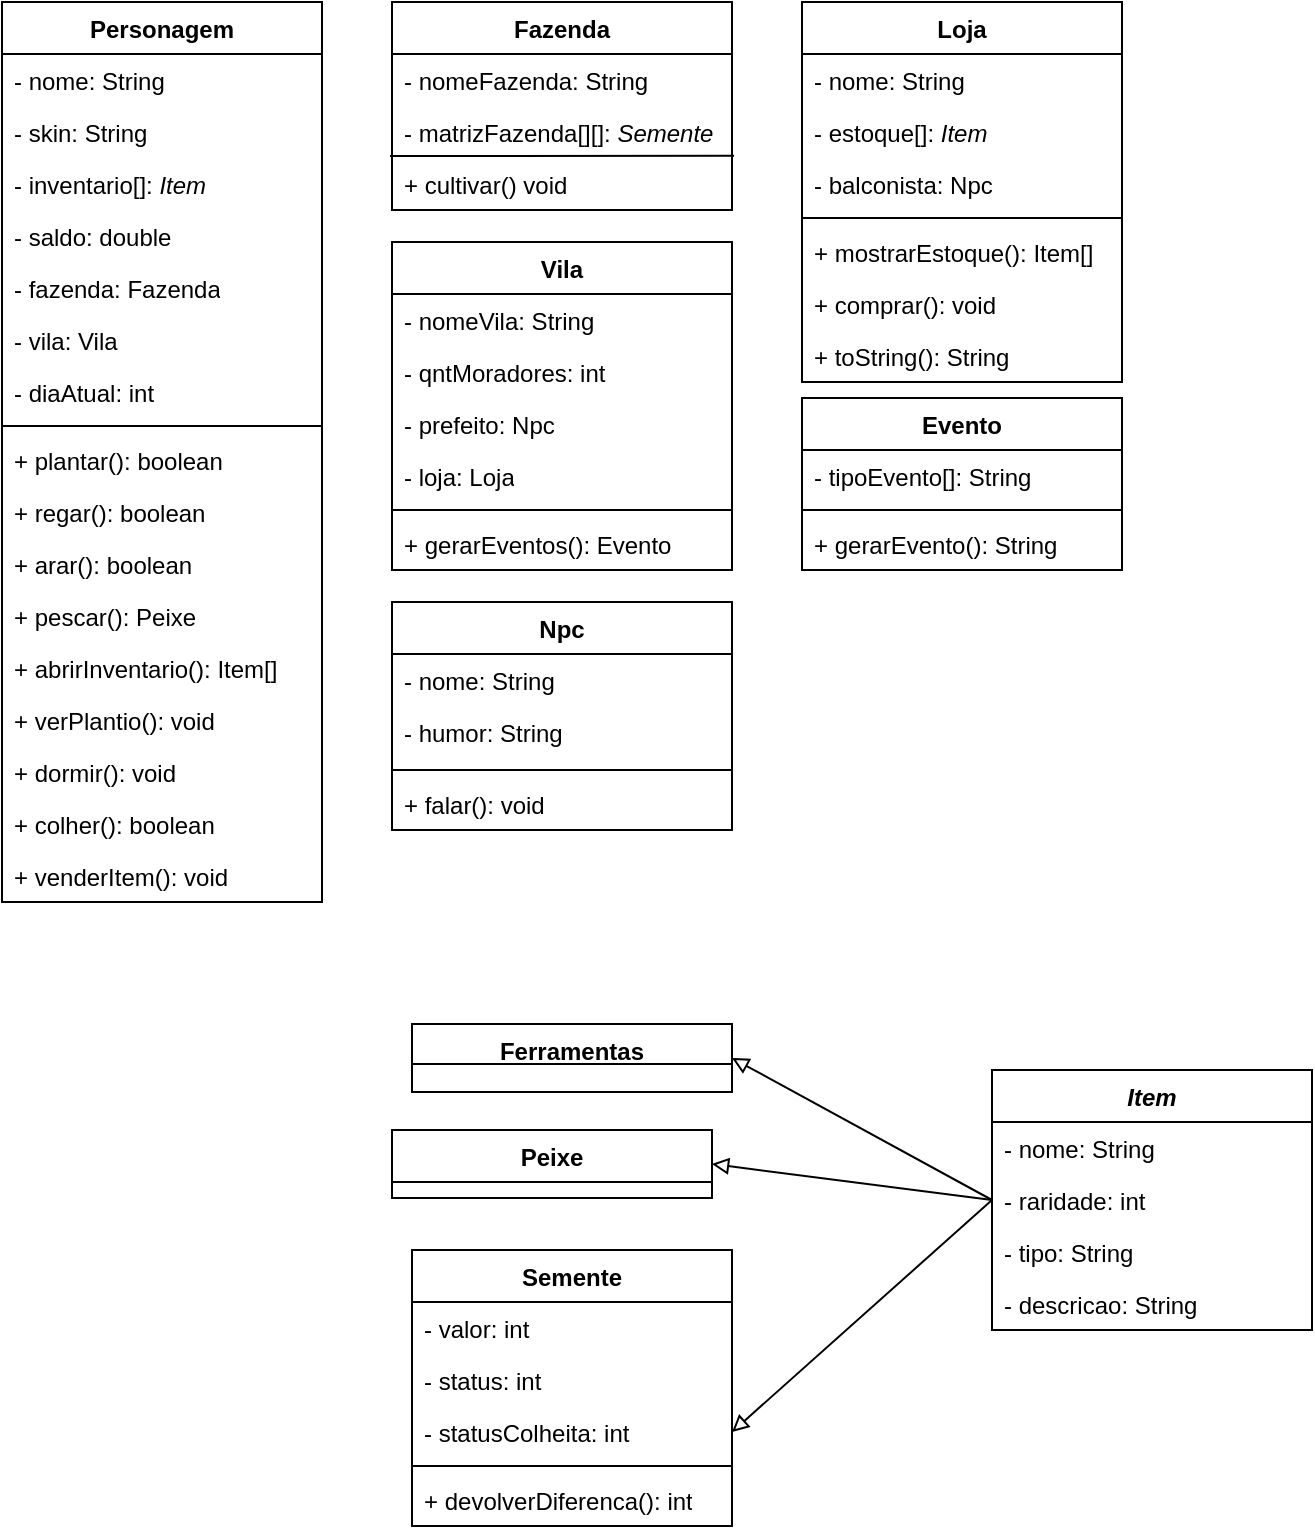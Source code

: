 <mxfile version="24.8.4">
  <diagram name="Página-1" id="TVG63AeGfpjfplxc7kXZ">
    <mxGraphModel grid="1" page="1" gridSize="10" guides="1" tooltips="1" connect="1" arrows="1" fold="1" pageScale="1" pageWidth="827" pageHeight="1169" math="0" shadow="0">
      <root>
        <mxCell id="0" />
        <mxCell id="1" parent="0" />
        <mxCell id="btS5WH9N6Obu1FE26mfH-5" value="Personagem" style="swimlane;fontStyle=1;align=center;verticalAlign=top;childLayout=stackLayout;horizontal=1;startSize=26;horizontalStack=0;resizeParent=1;resizeParentMax=0;resizeLast=0;collapsible=1;marginBottom=0;whiteSpace=wrap;html=1;" vertex="1" parent="1">
          <mxGeometry x="40" y="40" width="160" height="450" as="geometry" />
        </mxCell>
        <mxCell id="btS5WH9N6Obu1FE26mfH-6" value="- nome: String&lt;div&gt;&lt;br&gt;&lt;/div&gt;" style="text;strokeColor=none;fillColor=none;align=left;verticalAlign=top;spacingLeft=4;spacingRight=4;overflow=hidden;rotatable=0;points=[[0,0.5],[1,0.5]];portConstraint=eastwest;whiteSpace=wrap;html=1;" vertex="1" parent="btS5WH9N6Obu1FE26mfH-5">
          <mxGeometry y="26" width="160" height="26" as="geometry" />
        </mxCell>
        <mxCell id="btS5WH9N6Obu1FE26mfH-11" value="- skin: String&lt;div&gt;&lt;br&gt;&lt;/div&gt;" style="text;strokeColor=none;fillColor=none;align=left;verticalAlign=top;spacingLeft=4;spacingRight=4;overflow=hidden;rotatable=0;points=[[0,0.5],[1,0.5]];portConstraint=eastwest;whiteSpace=wrap;html=1;" vertex="1" parent="btS5WH9N6Obu1FE26mfH-5">
          <mxGeometry y="52" width="160" height="26" as="geometry" />
        </mxCell>
        <mxCell id="btS5WH9N6Obu1FE26mfH-21" value="- inventario[]: &lt;i&gt;Item&lt;/i&gt;&lt;div&gt;&lt;br&gt;&lt;/div&gt;" style="text;strokeColor=none;fillColor=none;align=left;verticalAlign=top;spacingLeft=4;spacingRight=4;overflow=hidden;rotatable=0;points=[[0,0.5],[1,0.5]];portConstraint=eastwest;whiteSpace=wrap;html=1;" vertex="1" parent="btS5WH9N6Obu1FE26mfH-5">
          <mxGeometry y="78" width="160" height="26" as="geometry" />
        </mxCell>
        <mxCell id="btS5WH9N6Obu1FE26mfH-14" value="- saldo: double&lt;div&gt;&lt;br&gt;&lt;/div&gt;" style="text;strokeColor=none;fillColor=none;align=left;verticalAlign=top;spacingLeft=4;spacingRight=4;overflow=hidden;rotatable=0;points=[[0,0.5],[1,0.5]];portConstraint=eastwest;whiteSpace=wrap;html=1;" vertex="1" parent="btS5WH9N6Obu1FE26mfH-5">
          <mxGeometry y="104" width="160" height="26" as="geometry" />
        </mxCell>
        <mxCell id="btS5WH9N6Obu1FE26mfH-15" value="- fazenda: Fazenda&lt;div&gt;&lt;br&gt;&lt;/div&gt;" style="text;strokeColor=none;fillColor=none;align=left;verticalAlign=top;spacingLeft=4;spacingRight=4;overflow=hidden;rotatable=0;points=[[0,0.5],[1,0.5]];portConstraint=eastwest;whiteSpace=wrap;html=1;" vertex="1" parent="btS5WH9N6Obu1FE26mfH-5">
          <mxGeometry y="130" width="160" height="26" as="geometry" />
        </mxCell>
        <mxCell id="btS5WH9N6Obu1FE26mfH-17" value="- vila: Vila&lt;div&gt;&lt;br&gt;&lt;/div&gt;" style="text;strokeColor=none;fillColor=none;align=left;verticalAlign=top;spacingLeft=4;spacingRight=4;overflow=hidden;rotatable=0;points=[[0,0.5],[1,0.5]];portConstraint=eastwest;whiteSpace=wrap;html=1;" vertex="1" parent="btS5WH9N6Obu1FE26mfH-5">
          <mxGeometry y="156" width="160" height="26" as="geometry" />
        </mxCell>
        <mxCell id="btS5WH9N6Obu1FE26mfH-28" value="- diaAtual: int" style="text;strokeColor=none;fillColor=none;align=left;verticalAlign=top;spacingLeft=4;spacingRight=4;overflow=hidden;rotatable=0;points=[[0,0.5],[1,0.5]];portConstraint=eastwest;whiteSpace=wrap;html=1;" vertex="1" parent="btS5WH9N6Obu1FE26mfH-5">
          <mxGeometry y="182" width="160" height="26" as="geometry" />
        </mxCell>
        <mxCell id="btS5WH9N6Obu1FE26mfH-7" value="" style="line;strokeWidth=1;fillColor=none;align=left;verticalAlign=middle;spacingTop=-1;spacingLeft=3;spacingRight=3;rotatable=0;labelPosition=right;points=[];portConstraint=eastwest;strokeColor=inherit;" vertex="1" parent="btS5WH9N6Obu1FE26mfH-5">
          <mxGeometry y="208" width="160" height="8" as="geometry" />
        </mxCell>
        <mxCell id="btS5WH9N6Obu1FE26mfH-8" value="+ plantar(): boolean" style="text;strokeColor=none;fillColor=none;align=left;verticalAlign=top;spacingLeft=4;spacingRight=4;overflow=hidden;rotatable=0;points=[[0,0.5],[1,0.5]];portConstraint=eastwest;whiteSpace=wrap;html=1;" vertex="1" parent="btS5WH9N6Obu1FE26mfH-5">
          <mxGeometry y="216" width="160" height="26" as="geometry" />
        </mxCell>
        <mxCell id="btS5WH9N6Obu1FE26mfH-16" value="+ regar(): boolean" style="text;strokeColor=none;fillColor=none;align=left;verticalAlign=top;spacingLeft=4;spacingRight=4;overflow=hidden;rotatable=0;points=[[0,0.5],[1,0.5]];portConstraint=eastwest;whiteSpace=wrap;html=1;" vertex="1" parent="btS5WH9N6Obu1FE26mfH-5">
          <mxGeometry y="242" width="160" height="26" as="geometry" />
        </mxCell>
        <mxCell id="btS5WH9N6Obu1FE26mfH-19" value="+ arar(): boolean" style="text;strokeColor=none;fillColor=none;align=left;verticalAlign=top;spacingLeft=4;spacingRight=4;overflow=hidden;rotatable=0;points=[[0,0.5],[1,0.5]];portConstraint=eastwest;whiteSpace=wrap;html=1;" vertex="1" parent="btS5WH9N6Obu1FE26mfH-5">
          <mxGeometry y="268" width="160" height="26" as="geometry" />
        </mxCell>
        <mxCell id="btS5WH9N6Obu1FE26mfH-18" value="+ pescar(): Peixe" style="text;strokeColor=none;fillColor=none;align=left;verticalAlign=top;spacingLeft=4;spacingRight=4;overflow=hidden;rotatable=0;points=[[0,0.5],[1,0.5]];portConstraint=eastwest;whiteSpace=wrap;html=1;" vertex="1" parent="btS5WH9N6Obu1FE26mfH-5">
          <mxGeometry y="294" width="160" height="26" as="geometry" />
        </mxCell>
        <mxCell id="btS5WH9N6Obu1FE26mfH-43" value="+ abrirInventario(): Item[]" style="text;strokeColor=none;fillColor=none;align=left;verticalAlign=top;spacingLeft=4;spacingRight=4;overflow=hidden;rotatable=0;points=[[0,0.5],[1,0.5]];portConstraint=eastwest;whiteSpace=wrap;html=1;" vertex="1" parent="btS5WH9N6Obu1FE26mfH-5">
          <mxGeometry y="320" width="160" height="26" as="geometry" />
        </mxCell>
        <mxCell id="btS5WH9N6Obu1FE26mfH-83" value="+ verPlantio(): void" style="text;strokeColor=none;fillColor=none;align=left;verticalAlign=top;spacingLeft=4;spacingRight=4;overflow=hidden;rotatable=0;points=[[0,0.5],[1,0.5]];portConstraint=eastwest;whiteSpace=wrap;html=1;" vertex="1" parent="btS5WH9N6Obu1FE26mfH-5">
          <mxGeometry y="346" width="160" height="26" as="geometry" />
        </mxCell>
        <mxCell id="btS5WH9N6Obu1FE26mfH-98" value="+ dormir(): void" style="text;strokeColor=none;fillColor=none;align=left;verticalAlign=top;spacingLeft=4;spacingRight=4;overflow=hidden;rotatable=0;points=[[0,0.5],[1,0.5]];portConstraint=eastwest;whiteSpace=wrap;html=1;" vertex="1" parent="btS5WH9N6Obu1FE26mfH-5">
          <mxGeometry y="372" width="160" height="26" as="geometry" />
        </mxCell>
        <mxCell id="btS5WH9N6Obu1FE26mfH-99" value="+ colher(): boolean" style="text;strokeColor=none;fillColor=none;align=left;verticalAlign=top;spacingLeft=4;spacingRight=4;overflow=hidden;rotatable=0;points=[[0,0.5],[1,0.5]];portConstraint=eastwest;whiteSpace=wrap;html=1;" vertex="1" parent="btS5WH9N6Obu1FE26mfH-5">
          <mxGeometry y="398" width="160" height="26" as="geometry" />
        </mxCell>
        <mxCell id="btS5WH9N6Obu1FE26mfH-101" value="+ venderItem(): void" style="text;strokeColor=none;fillColor=none;align=left;verticalAlign=top;spacingLeft=4;spacingRight=4;overflow=hidden;rotatable=0;points=[[0,0.5],[1,0.5]];portConstraint=eastwest;whiteSpace=wrap;html=1;" vertex="1" parent="btS5WH9N6Obu1FE26mfH-5">
          <mxGeometry y="424" width="160" height="26" as="geometry" />
        </mxCell>
        <mxCell id="btS5WH9N6Obu1FE26mfH-22" value="Fazenda" style="swimlane;fontStyle=1;align=center;verticalAlign=top;childLayout=stackLayout;horizontal=1;startSize=26;horizontalStack=0;resizeParent=1;resizeParentMax=0;resizeLast=0;collapsible=1;marginBottom=0;whiteSpace=wrap;html=1;" vertex="1" parent="1">
          <mxGeometry x="235" y="40" width="170" height="104" as="geometry" />
        </mxCell>
        <mxCell id="btS5WH9N6Obu1FE26mfH-23" value="- nomeFazenda: String" style="text;strokeColor=none;fillColor=none;align=left;verticalAlign=top;spacingLeft=4;spacingRight=4;overflow=hidden;rotatable=0;points=[[0,0.5],[1,0.5]];portConstraint=eastwest;whiteSpace=wrap;html=1;" vertex="1" parent="btS5WH9N6Obu1FE26mfH-22">
          <mxGeometry y="26" width="170" height="26" as="geometry" />
        </mxCell>
        <mxCell id="btS5WH9N6Obu1FE26mfH-26" value="- matrizFazenda[][]: &lt;i&gt;Semente&lt;/i&gt;" style="text;strokeColor=none;fillColor=none;align=left;verticalAlign=top;spacingLeft=4;spacingRight=4;overflow=hidden;rotatable=0;points=[[0,0.5],[1,0.5]];portConstraint=eastwest;whiteSpace=wrap;html=1;" vertex="1" parent="btS5WH9N6Obu1FE26mfH-22">
          <mxGeometry y="52" width="170" height="26" as="geometry" />
        </mxCell>
        <mxCell id="btS5WH9N6Obu1FE26mfH-29" value="" style="endArrow=none;html=1;rounded=0;entryX=1.006;entryY=-0.044;entryDx=0;entryDy=0;entryPerimeter=0;" edge="1" parent="btS5WH9N6Obu1FE26mfH-22" target="btS5WH9N6Obu1FE26mfH-30">
          <mxGeometry width="50" height="50" relative="1" as="geometry">
            <mxPoint x="-1" y="77" as="sourcePoint" />
            <mxPoint x="170" y="77" as="targetPoint" />
          </mxGeometry>
        </mxCell>
        <mxCell id="btS5WH9N6Obu1FE26mfH-30" value="+ cultivar() void" style="text;strokeColor=none;fillColor=none;align=left;verticalAlign=top;spacingLeft=4;spacingRight=4;overflow=hidden;rotatable=0;points=[[0,0.5],[1,0.5]];portConstraint=eastwest;whiteSpace=wrap;html=1;" vertex="1" parent="btS5WH9N6Obu1FE26mfH-22">
          <mxGeometry y="78" width="170" height="26" as="geometry" />
        </mxCell>
        <mxCell id="btS5WH9N6Obu1FE26mfH-31" value="Vila" style="swimlane;fontStyle=1;align=center;verticalAlign=top;childLayout=stackLayout;horizontal=1;startSize=26;horizontalStack=0;resizeParent=1;resizeParentMax=0;resizeLast=0;collapsible=1;marginBottom=0;whiteSpace=wrap;html=1;" vertex="1" parent="1">
          <mxGeometry x="235" y="160" width="170" height="164" as="geometry" />
        </mxCell>
        <mxCell id="btS5WH9N6Obu1FE26mfH-32" value="- nomeVila: String" style="text;strokeColor=none;fillColor=none;align=left;verticalAlign=top;spacingLeft=4;spacingRight=4;overflow=hidden;rotatable=0;points=[[0,0.5],[1,0.5]];portConstraint=eastwest;whiteSpace=wrap;html=1;" vertex="1" parent="btS5WH9N6Obu1FE26mfH-31">
          <mxGeometry y="26" width="170" height="26" as="geometry" />
        </mxCell>
        <mxCell id="btS5WH9N6Obu1FE26mfH-35" value="- qntMoradores: int" style="text;strokeColor=none;fillColor=none;align=left;verticalAlign=top;spacingLeft=4;spacingRight=4;overflow=hidden;rotatable=0;points=[[0,0.5],[1,0.5]];portConstraint=eastwest;whiteSpace=wrap;html=1;" vertex="1" parent="btS5WH9N6Obu1FE26mfH-31">
          <mxGeometry y="52" width="170" height="26" as="geometry" />
        </mxCell>
        <mxCell id="btS5WH9N6Obu1FE26mfH-36" value="- prefeito: Npc" style="text;strokeColor=none;fillColor=none;align=left;verticalAlign=top;spacingLeft=4;spacingRight=4;overflow=hidden;rotatable=0;points=[[0,0.5],[1,0.5]];portConstraint=eastwest;whiteSpace=wrap;html=1;" vertex="1" parent="btS5WH9N6Obu1FE26mfH-31">
          <mxGeometry y="78" width="170" height="26" as="geometry" />
        </mxCell>
        <mxCell id="btS5WH9N6Obu1FE26mfH-37" value="- loja: Loja" style="text;strokeColor=none;fillColor=none;align=left;verticalAlign=top;spacingLeft=4;spacingRight=4;overflow=hidden;rotatable=0;points=[[0,0.5],[1,0.5]];portConstraint=eastwest;whiteSpace=wrap;html=1;" vertex="1" parent="btS5WH9N6Obu1FE26mfH-31">
          <mxGeometry y="104" width="170" height="26" as="geometry" />
        </mxCell>
        <mxCell id="btS5WH9N6Obu1FE26mfH-33" value="" style="line;strokeWidth=1;fillColor=none;align=left;verticalAlign=middle;spacingTop=-1;spacingLeft=3;spacingRight=3;rotatable=0;labelPosition=right;points=[];portConstraint=eastwest;strokeColor=inherit;" vertex="1" parent="btS5WH9N6Obu1FE26mfH-31">
          <mxGeometry y="130" width="170" height="8" as="geometry" />
        </mxCell>
        <mxCell id="btS5WH9N6Obu1FE26mfH-34" value="+ gerarEventos(): Evento" style="text;strokeColor=none;fillColor=none;align=left;verticalAlign=top;spacingLeft=4;spacingRight=4;overflow=hidden;rotatable=0;points=[[0,0.5],[1,0.5]];portConstraint=eastwest;whiteSpace=wrap;html=1;" vertex="1" parent="btS5WH9N6Obu1FE26mfH-31">
          <mxGeometry y="138" width="170" height="26" as="geometry" />
        </mxCell>
        <mxCell id="btS5WH9N6Obu1FE26mfH-38" value="&lt;i&gt;Item&lt;/i&gt;" style="swimlane;fontStyle=1;align=center;verticalAlign=top;childLayout=stackLayout;horizontal=1;startSize=26;horizontalStack=0;resizeParent=1;resizeParentMax=0;resizeLast=0;collapsible=1;marginBottom=0;whiteSpace=wrap;html=1;" vertex="1" parent="1">
          <mxGeometry x="535" y="574" width="160" height="130" as="geometry" />
        </mxCell>
        <mxCell id="btS5WH9N6Obu1FE26mfH-39" value="- nome: String" style="text;strokeColor=none;fillColor=none;align=left;verticalAlign=top;spacingLeft=4;spacingRight=4;overflow=hidden;rotatable=0;points=[[0,0.5],[1,0.5]];portConstraint=eastwest;whiteSpace=wrap;html=1;" vertex="1" parent="btS5WH9N6Obu1FE26mfH-38">
          <mxGeometry y="26" width="160" height="26" as="geometry" />
        </mxCell>
        <mxCell id="btS5WH9N6Obu1FE26mfH-42" value="- raridade: int" style="text;strokeColor=none;fillColor=none;align=left;verticalAlign=top;spacingLeft=4;spacingRight=4;overflow=hidden;rotatable=0;points=[[0,0.5],[1,0.5]];portConstraint=eastwest;whiteSpace=wrap;html=1;" vertex="1" parent="btS5WH9N6Obu1FE26mfH-38">
          <mxGeometry y="52" width="160" height="26" as="geometry" />
        </mxCell>
        <mxCell id="btS5WH9N6Obu1FE26mfH-52" value="- tipo: String" style="text;strokeColor=none;fillColor=none;align=left;verticalAlign=top;spacingLeft=4;spacingRight=4;overflow=hidden;rotatable=0;points=[[0,0.5],[1,0.5]];portConstraint=eastwest;whiteSpace=wrap;html=1;" vertex="1" parent="btS5WH9N6Obu1FE26mfH-38">
          <mxGeometry y="78" width="160" height="26" as="geometry" />
        </mxCell>
        <mxCell id="btS5WH9N6Obu1FE26mfH-82" value="- descricao: String" style="text;strokeColor=none;fillColor=none;align=left;verticalAlign=top;spacingLeft=4;spacingRight=4;overflow=hidden;rotatable=0;points=[[0,0.5],[1,0.5]];portConstraint=eastwest;whiteSpace=wrap;html=1;" vertex="1" parent="btS5WH9N6Obu1FE26mfH-38">
          <mxGeometry y="104" width="160" height="26" as="geometry" />
        </mxCell>
        <mxCell id="btS5WH9N6Obu1FE26mfH-48" value="Peixe" style="swimlane;fontStyle=1;align=center;verticalAlign=top;childLayout=stackLayout;horizontal=1;startSize=26;horizontalStack=0;resizeParent=1;resizeParentMax=0;resizeLast=0;collapsible=1;marginBottom=0;whiteSpace=wrap;html=1;" vertex="1" parent="1">
          <mxGeometry x="235" y="604" width="160" height="34" as="geometry" />
        </mxCell>
        <mxCell id="btS5WH9N6Obu1FE26mfH-55" value="Ferramentas" style="swimlane;fontStyle=1;align=center;verticalAlign=top;childLayout=stackLayout;horizontal=1;startSize=20;horizontalStack=0;resizeParent=1;resizeParentMax=0;resizeLast=0;collapsible=1;marginBottom=0;whiteSpace=wrap;html=1;" vertex="1" parent="1">
          <mxGeometry x="245" y="551" width="160" height="34" as="geometry" />
        </mxCell>
        <mxCell id="btS5WH9N6Obu1FE26mfH-57" value="Npc" style="swimlane;fontStyle=1;align=center;verticalAlign=top;childLayout=stackLayout;horizontal=1;startSize=26;horizontalStack=0;resizeParent=1;resizeParentMax=0;resizeLast=0;collapsible=1;marginBottom=0;whiteSpace=wrap;html=1;" vertex="1" parent="1">
          <mxGeometry x="235" y="340" width="170" height="114" as="geometry" />
        </mxCell>
        <mxCell id="btS5WH9N6Obu1FE26mfH-58" value="- nome: String" style="text;strokeColor=none;fillColor=none;align=left;verticalAlign=top;spacingLeft=4;spacingRight=4;overflow=hidden;rotatable=0;points=[[0,0.5],[1,0.5]];portConstraint=eastwest;whiteSpace=wrap;html=1;" vertex="1" parent="btS5WH9N6Obu1FE26mfH-57">
          <mxGeometry y="26" width="170" height="26" as="geometry" />
        </mxCell>
        <mxCell id="btS5WH9N6Obu1FE26mfH-61" value="- humor: String" style="text;strokeColor=none;fillColor=none;align=left;verticalAlign=top;spacingLeft=4;spacingRight=4;overflow=hidden;rotatable=0;points=[[0,0.5],[1,0.5]];portConstraint=eastwest;whiteSpace=wrap;html=1;" vertex="1" parent="btS5WH9N6Obu1FE26mfH-57">
          <mxGeometry y="52" width="170" height="28" as="geometry" />
        </mxCell>
        <mxCell id="btS5WH9N6Obu1FE26mfH-59" value="" style="line;strokeWidth=1;fillColor=none;align=left;verticalAlign=middle;spacingTop=-1;spacingLeft=3;spacingRight=3;rotatable=0;labelPosition=right;points=[];portConstraint=eastwest;strokeColor=inherit;" vertex="1" parent="btS5WH9N6Obu1FE26mfH-57">
          <mxGeometry y="80" width="170" height="8" as="geometry" />
        </mxCell>
        <mxCell id="btS5WH9N6Obu1FE26mfH-60" value="+ falar(): void" style="text;strokeColor=none;fillColor=none;align=left;verticalAlign=top;spacingLeft=4;spacingRight=4;overflow=hidden;rotatable=0;points=[[0,0.5],[1,0.5]];portConstraint=eastwest;whiteSpace=wrap;html=1;" vertex="1" parent="btS5WH9N6Obu1FE26mfH-57">
          <mxGeometry y="88" width="170" height="26" as="geometry" />
        </mxCell>
        <mxCell id="btS5WH9N6Obu1FE26mfH-62" value="Loja" style="swimlane;fontStyle=1;align=center;verticalAlign=top;childLayout=stackLayout;horizontal=1;startSize=26;horizontalStack=0;resizeParent=1;resizeParentMax=0;resizeLast=0;collapsible=1;marginBottom=0;whiteSpace=wrap;html=1;" vertex="1" parent="1">
          <mxGeometry x="440" y="40" width="160" height="190" as="geometry" />
        </mxCell>
        <mxCell id="btS5WH9N6Obu1FE26mfH-63" value="- nome: String" style="text;strokeColor=none;fillColor=none;align=left;verticalAlign=top;spacingLeft=4;spacingRight=4;overflow=hidden;rotatable=0;points=[[0,0.5],[1,0.5]];portConstraint=eastwest;whiteSpace=wrap;html=1;" vertex="1" parent="btS5WH9N6Obu1FE26mfH-62">
          <mxGeometry y="26" width="160" height="26" as="geometry" />
        </mxCell>
        <mxCell id="btS5WH9N6Obu1FE26mfH-66" value="- estoque[]: &lt;i&gt;Item&lt;/i&gt;" style="text;strokeColor=none;fillColor=none;align=left;verticalAlign=top;spacingLeft=4;spacingRight=4;overflow=hidden;rotatable=0;points=[[0,0.5],[1,0.5]];portConstraint=eastwest;whiteSpace=wrap;html=1;" vertex="1" parent="btS5WH9N6Obu1FE26mfH-62">
          <mxGeometry y="52" width="160" height="26" as="geometry" />
        </mxCell>
        <mxCell id="btS5WH9N6Obu1FE26mfH-67" value="- balconista: Npc" style="text;strokeColor=none;fillColor=none;align=left;verticalAlign=top;spacingLeft=4;spacingRight=4;overflow=hidden;rotatable=0;points=[[0,0.5],[1,0.5]];portConstraint=eastwest;whiteSpace=wrap;html=1;" vertex="1" parent="btS5WH9N6Obu1FE26mfH-62">
          <mxGeometry y="78" width="160" height="26" as="geometry" />
        </mxCell>
        <mxCell id="btS5WH9N6Obu1FE26mfH-64" value="" style="line;strokeWidth=1;fillColor=none;align=left;verticalAlign=middle;spacingTop=-1;spacingLeft=3;spacingRight=3;rotatable=0;labelPosition=right;points=[];portConstraint=eastwest;strokeColor=inherit;" vertex="1" parent="btS5WH9N6Obu1FE26mfH-62">
          <mxGeometry y="104" width="160" height="8" as="geometry" />
        </mxCell>
        <mxCell id="btS5WH9N6Obu1FE26mfH-65" value="+ mostrarEstoque(): Item[]" style="text;strokeColor=none;fillColor=none;align=left;verticalAlign=top;spacingLeft=4;spacingRight=4;overflow=hidden;rotatable=0;points=[[0,0.5],[1,0.5]];portConstraint=eastwest;whiteSpace=wrap;html=1;" vertex="1" parent="btS5WH9N6Obu1FE26mfH-62">
          <mxGeometry y="112" width="160" height="26" as="geometry" />
        </mxCell>
        <mxCell id="btS5WH9N6Obu1FE26mfH-68" value="+ comprar(): void" style="text;strokeColor=none;fillColor=none;align=left;verticalAlign=top;spacingLeft=4;spacingRight=4;overflow=hidden;rotatable=0;points=[[0,0.5],[1,0.5]];portConstraint=eastwest;whiteSpace=wrap;html=1;" vertex="1" parent="btS5WH9N6Obu1FE26mfH-62">
          <mxGeometry y="138" width="160" height="26" as="geometry" />
        </mxCell>
        <mxCell id="btS5WH9N6Obu1FE26mfH-69" value="+ toString(): String" style="text;strokeColor=none;fillColor=none;align=left;verticalAlign=top;spacingLeft=4;spacingRight=4;overflow=hidden;rotatable=0;points=[[0,0.5],[1,0.5]];portConstraint=eastwest;whiteSpace=wrap;html=1;" vertex="1" parent="btS5WH9N6Obu1FE26mfH-62">
          <mxGeometry y="164" width="160" height="26" as="geometry" />
        </mxCell>
        <mxCell id="btS5WH9N6Obu1FE26mfH-70" value="Evento" style="swimlane;fontStyle=1;align=center;verticalAlign=top;childLayout=stackLayout;horizontal=1;startSize=26;horizontalStack=0;resizeParent=1;resizeParentMax=0;resizeLast=0;collapsible=1;marginBottom=0;whiteSpace=wrap;html=1;" vertex="1" parent="1">
          <mxGeometry x="440" y="238" width="160" height="86" as="geometry" />
        </mxCell>
        <mxCell id="btS5WH9N6Obu1FE26mfH-71" value="- tipoEvento[]: String" style="text;strokeColor=none;fillColor=none;align=left;verticalAlign=top;spacingLeft=4;spacingRight=4;overflow=hidden;rotatable=0;points=[[0,0.5],[1,0.5]];portConstraint=eastwest;whiteSpace=wrap;html=1;" vertex="1" parent="btS5WH9N6Obu1FE26mfH-70">
          <mxGeometry y="26" width="160" height="26" as="geometry" />
        </mxCell>
        <mxCell id="btS5WH9N6Obu1FE26mfH-72" value="" style="line;strokeWidth=1;fillColor=none;align=left;verticalAlign=middle;spacingTop=-1;spacingLeft=3;spacingRight=3;rotatable=0;labelPosition=right;points=[];portConstraint=eastwest;strokeColor=inherit;" vertex="1" parent="btS5WH9N6Obu1FE26mfH-70">
          <mxGeometry y="52" width="160" height="8" as="geometry" />
        </mxCell>
        <mxCell id="btS5WH9N6Obu1FE26mfH-73" value="+ gerarEvento(): String" style="text;strokeColor=none;fillColor=none;align=left;verticalAlign=top;spacingLeft=4;spacingRight=4;overflow=hidden;rotatable=0;points=[[0,0.5],[1,0.5]];portConstraint=eastwest;whiteSpace=wrap;html=1;" vertex="1" parent="btS5WH9N6Obu1FE26mfH-70">
          <mxGeometry y="60" width="160" height="26" as="geometry" />
        </mxCell>
        <mxCell id="btS5WH9N6Obu1FE26mfH-84" value="Semente" style="swimlane;fontStyle=1;align=center;verticalAlign=top;childLayout=stackLayout;horizontal=1;startSize=26;horizontalStack=0;resizeParent=1;resizeParentMax=0;resizeLast=0;collapsible=1;marginBottom=0;whiteSpace=wrap;html=1;" vertex="1" parent="1">
          <mxGeometry x="245" y="664" width="160" height="138" as="geometry" />
        </mxCell>
        <mxCell id="btS5WH9N6Obu1FE26mfH-100" value="- valor: int" style="text;strokeColor=none;fillColor=none;align=left;verticalAlign=top;spacingLeft=4;spacingRight=4;overflow=hidden;rotatable=0;points=[[0,0.5],[1,0.5]];portConstraint=eastwest;whiteSpace=wrap;html=1;" vertex="1" parent="btS5WH9N6Obu1FE26mfH-84">
          <mxGeometry y="26" width="160" height="26" as="geometry" />
        </mxCell>
        <mxCell id="btS5WH9N6Obu1FE26mfH-85" value="- status: int" style="text;strokeColor=none;fillColor=none;align=left;verticalAlign=top;spacingLeft=4;spacingRight=4;overflow=hidden;rotatable=0;points=[[0,0.5],[1,0.5]];portConstraint=eastwest;whiteSpace=wrap;html=1;" vertex="1" parent="btS5WH9N6Obu1FE26mfH-84">
          <mxGeometry y="52" width="160" height="26" as="geometry" />
        </mxCell>
        <mxCell id="btS5WH9N6Obu1FE26mfH-88" value="- statusColheita: int" style="text;strokeColor=none;fillColor=none;align=left;verticalAlign=top;spacingLeft=4;spacingRight=4;overflow=hidden;rotatable=0;points=[[0,0.5],[1,0.5]];portConstraint=eastwest;whiteSpace=wrap;html=1;" vertex="1" parent="btS5WH9N6Obu1FE26mfH-84">
          <mxGeometry y="78" width="160" height="26" as="geometry" />
        </mxCell>
        <mxCell id="btS5WH9N6Obu1FE26mfH-86" value="" style="line;strokeWidth=1;fillColor=none;align=left;verticalAlign=middle;spacingTop=-1;spacingLeft=3;spacingRight=3;rotatable=0;labelPosition=right;points=[];portConstraint=eastwest;strokeColor=inherit;" vertex="1" parent="btS5WH9N6Obu1FE26mfH-84">
          <mxGeometry y="104" width="160" height="8" as="geometry" />
        </mxCell>
        <mxCell id="btS5WH9N6Obu1FE26mfH-87" value="+ devolverDiferenca(): int" style="text;strokeColor=none;fillColor=none;align=left;verticalAlign=top;spacingLeft=4;spacingRight=4;overflow=hidden;rotatable=0;points=[[0,0.5],[1,0.5]];portConstraint=eastwest;whiteSpace=wrap;html=1;" vertex="1" parent="btS5WH9N6Obu1FE26mfH-84">
          <mxGeometry y="112" width="160" height="26" as="geometry" />
        </mxCell>
        <mxCell id="btS5WH9N6Obu1FE26mfH-95" style="edgeStyle=none;rounded=0;orthogonalLoop=1;jettySize=auto;html=1;entryX=1;entryY=0.5;entryDx=0;entryDy=0;exitX=0;exitY=0.5;exitDx=0;exitDy=0;endArrow=block;endFill=0;" edge="1" parent="1" source="btS5WH9N6Obu1FE26mfH-42" target="btS5WH9N6Obu1FE26mfH-55">
          <mxGeometry relative="1" as="geometry" />
        </mxCell>
        <mxCell id="btS5WH9N6Obu1FE26mfH-96" style="edgeStyle=none;rounded=0;orthogonalLoop=1;jettySize=auto;html=1;entryX=1;entryY=0.5;entryDx=0;entryDy=0;exitX=0;exitY=0.5;exitDx=0;exitDy=0;endArrow=block;endFill=0;" edge="1" parent="1" source="btS5WH9N6Obu1FE26mfH-42" target="btS5WH9N6Obu1FE26mfH-48">
          <mxGeometry relative="1" as="geometry" />
        </mxCell>
        <mxCell id="btS5WH9N6Obu1FE26mfH-97" style="edgeStyle=none;rounded=0;orthogonalLoop=1;jettySize=auto;html=1;exitX=0;exitY=0.5;exitDx=0;exitDy=0;entryX=1;entryY=0.5;entryDx=0;entryDy=0;endArrow=block;endFill=0;" edge="1" parent="1" source="btS5WH9N6Obu1FE26mfH-42" target="btS5WH9N6Obu1FE26mfH-88">
          <mxGeometry relative="1" as="geometry" />
        </mxCell>
      </root>
    </mxGraphModel>
  </diagram>
</mxfile>
